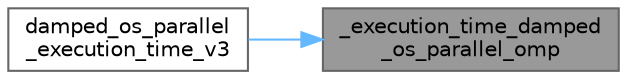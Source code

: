 digraph "_execution_time_damped_os_parallel_omp"
{
 // LATEX_PDF_SIZE
  bgcolor="transparent";
  edge [fontname=Helvetica,fontsize=10,labelfontname=Helvetica,labelfontsize=10];
  node [fontname=Helvetica,fontsize=10,shape=box,height=0.2,width=0.4];
  rankdir="RL";
  Node1 [id="Node000001",label="_execution_time_damped\l_os_parallel_omp",height=0.2,width=0.4,color="gray40", fillcolor="grey60", style="filled", fontcolor="black",tooltip=" "];
  Node1 -> Node2 [id="edge1_Node000001_Node000002",dir="back",color="steelblue1",style="solid",tooltip=" "];
  Node2 [id="Node000002",label="damped_os_parallel\l_execution_time_v3",height=0.2,width=0.4,color="grey40", fillcolor="white", style="filled",URL="$physics_8c.html#a2a6625b92d1305142f43a14823161907",tooltip=" "];
}
